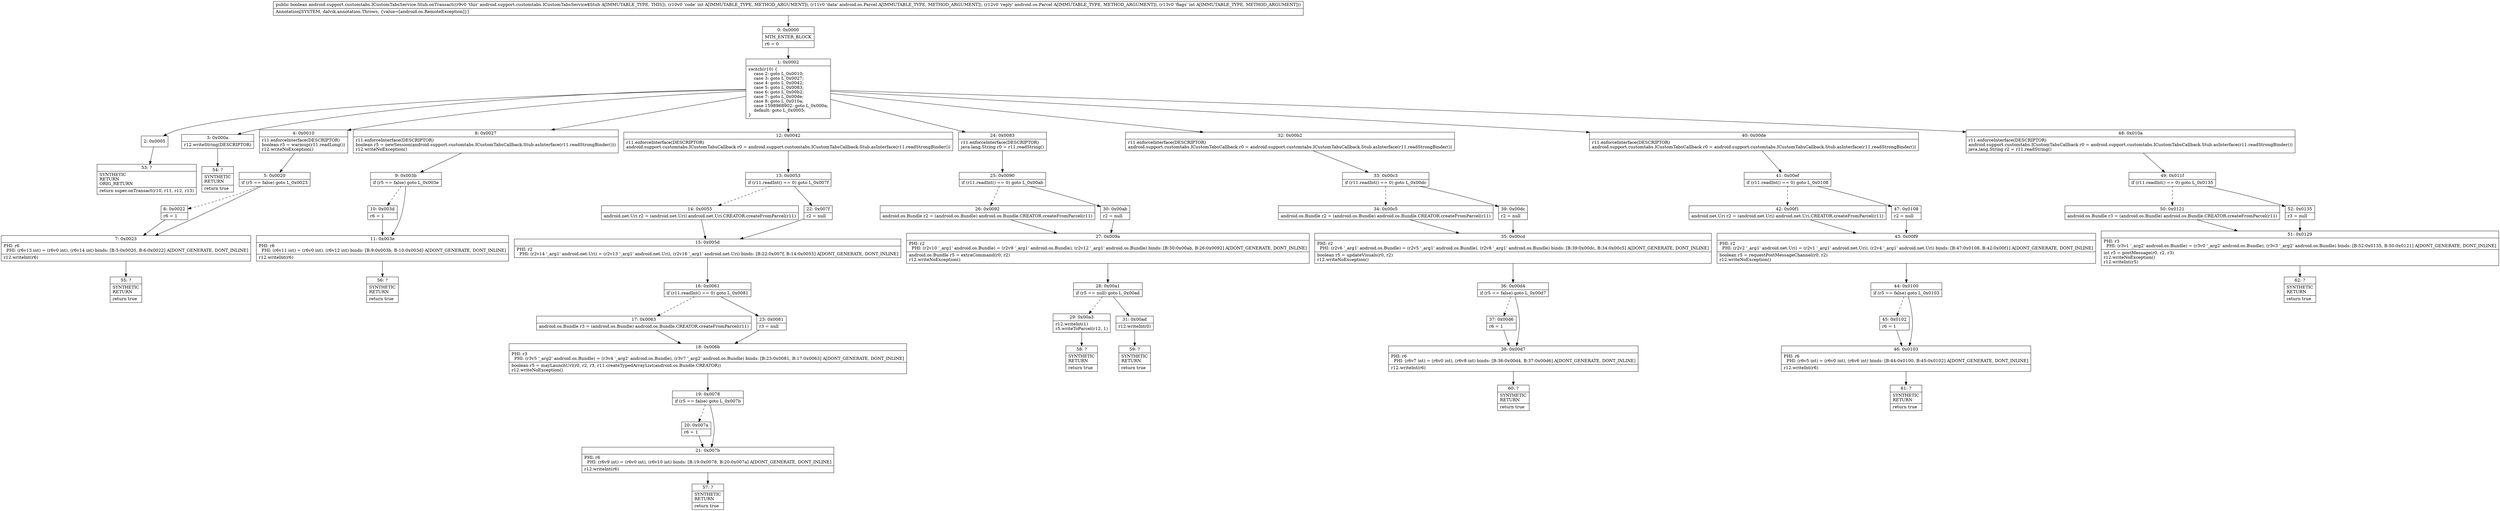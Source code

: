 digraph "CFG forandroid.support.customtabs.ICustomTabsService.Stub.onTransact(ILandroid\/os\/Parcel;Landroid\/os\/Parcel;I)Z" {
Node_0 [shape=record,label="{0\:\ 0x0000|MTH_ENTER_BLOCK\l|r6 = 0\l}"];
Node_1 [shape=record,label="{1\:\ 0x0002|switch(r10) \{\l    case 2: goto L_0x0010;\l    case 3: goto L_0x0027;\l    case 4: goto L_0x0042;\l    case 5: goto L_0x0083;\l    case 6: goto L_0x00b2;\l    case 7: goto L_0x00de;\l    case 8: goto L_0x010a;\l    case 1598968902: goto L_0x000a;\l    default: goto L_0x0005;\l\}\l}"];
Node_2 [shape=record,label="{2\:\ 0x0005}"];
Node_3 [shape=record,label="{3\:\ 0x000a|r12.writeString(DESCRIPTOR)\l}"];
Node_4 [shape=record,label="{4\:\ 0x0010|r11.enforceInterface(DESCRIPTOR)\lboolean r5 = warmup(r11.readLong())\lr12.writeNoException()\l}"];
Node_5 [shape=record,label="{5\:\ 0x0020|if (r5 == false) goto L_0x0023\l}"];
Node_6 [shape=record,label="{6\:\ 0x0022|r6 = 1\l}"];
Node_7 [shape=record,label="{7\:\ 0x0023|PHI: r6 \l  PHI: (r6v13 int) = (r6v0 int), (r6v14 int) binds: [B:5:0x0020, B:6:0x0022] A[DONT_GENERATE, DONT_INLINE]\l|r12.writeInt(r6)\l}"];
Node_8 [shape=record,label="{8\:\ 0x0027|r11.enforceInterface(DESCRIPTOR)\lboolean r5 = newSession(android.support.customtabs.ICustomTabsCallback.Stub.asInterface(r11.readStrongBinder()))\lr12.writeNoException()\l}"];
Node_9 [shape=record,label="{9\:\ 0x003b|if (r5 == false) goto L_0x003e\l}"];
Node_10 [shape=record,label="{10\:\ 0x003d|r6 = 1\l}"];
Node_11 [shape=record,label="{11\:\ 0x003e|PHI: r6 \l  PHI: (r6v11 int) = (r6v0 int), (r6v12 int) binds: [B:9:0x003b, B:10:0x003d] A[DONT_GENERATE, DONT_INLINE]\l|r12.writeInt(r6)\l}"];
Node_12 [shape=record,label="{12\:\ 0x0042|r11.enforceInterface(DESCRIPTOR)\landroid.support.customtabs.ICustomTabsCallback r0 = android.support.customtabs.ICustomTabsCallback.Stub.asInterface(r11.readStrongBinder())\l}"];
Node_13 [shape=record,label="{13\:\ 0x0053|if (r11.readInt() == 0) goto L_0x007f\l}"];
Node_14 [shape=record,label="{14\:\ 0x0055|android.net.Uri r2 = (android.net.Uri) android.net.Uri.CREATOR.createFromParcel(r11)\l}"];
Node_15 [shape=record,label="{15\:\ 0x005d|PHI: r2 \l  PHI: (r2v14 '_arg1' android.net.Uri) = (r2v13 '_arg1' android.net.Uri), (r2v16 '_arg1' android.net.Uri) binds: [B:22:0x007f, B:14:0x0055] A[DONT_GENERATE, DONT_INLINE]\l}"];
Node_16 [shape=record,label="{16\:\ 0x0061|if (r11.readInt() == 0) goto L_0x0081\l}"];
Node_17 [shape=record,label="{17\:\ 0x0063|android.os.Bundle r3 = (android.os.Bundle) android.os.Bundle.CREATOR.createFromParcel(r11)\l}"];
Node_18 [shape=record,label="{18\:\ 0x006b|PHI: r3 \l  PHI: (r3v5 '_arg2' android.os.Bundle) = (r3v4 '_arg2' android.os.Bundle), (r3v7 '_arg2' android.os.Bundle) binds: [B:23:0x0081, B:17:0x0063] A[DONT_GENERATE, DONT_INLINE]\l|boolean r5 = mayLaunchUrl(r0, r2, r3, r11.createTypedArrayList(android.os.Bundle.CREATOR))\lr12.writeNoException()\l}"];
Node_19 [shape=record,label="{19\:\ 0x0078|if (r5 == false) goto L_0x007b\l}"];
Node_20 [shape=record,label="{20\:\ 0x007a|r6 = 1\l}"];
Node_21 [shape=record,label="{21\:\ 0x007b|PHI: r6 \l  PHI: (r6v9 int) = (r6v0 int), (r6v10 int) binds: [B:19:0x0078, B:20:0x007a] A[DONT_GENERATE, DONT_INLINE]\l|r12.writeInt(r6)\l}"];
Node_22 [shape=record,label="{22\:\ 0x007f|r2 = null\l}"];
Node_23 [shape=record,label="{23\:\ 0x0081|r3 = null\l}"];
Node_24 [shape=record,label="{24\:\ 0x0083|r11.enforceInterface(DESCRIPTOR)\ljava.lang.String r0 = r11.readString()\l}"];
Node_25 [shape=record,label="{25\:\ 0x0090|if (r11.readInt() == 0) goto L_0x00ab\l}"];
Node_26 [shape=record,label="{26\:\ 0x0092|android.os.Bundle r2 = (android.os.Bundle) android.os.Bundle.CREATOR.createFromParcel(r11)\l}"];
Node_27 [shape=record,label="{27\:\ 0x009a|PHI: r2 \l  PHI: (r2v10 '_arg1' android.os.Bundle) = (r2v9 '_arg1' android.os.Bundle), (r2v12 '_arg1' android.os.Bundle) binds: [B:30:0x00ab, B:26:0x0092] A[DONT_GENERATE, DONT_INLINE]\l|android.os.Bundle r5 = extraCommand(r0, r2)\lr12.writeNoException()\l}"];
Node_28 [shape=record,label="{28\:\ 0x00a1|if (r5 == null) goto L_0x00ad\l}"];
Node_29 [shape=record,label="{29\:\ 0x00a3|r12.writeInt(1)\lr5.writeToParcel(r12, 1)\l}"];
Node_30 [shape=record,label="{30\:\ 0x00ab|r2 = null\l}"];
Node_31 [shape=record,label="{31\:\ 0x00ad|r12.writeInt(0)\l}"];
Node_32 [shape=record,label="{32\:\ 0x00b2|r11.enforceInterface(DESCRIPTOR)\landroid.support.customtabs.ICustomTabsCallback r0 = android.support.customtabs.ICustomTabsCallback.Stub.asInterface(r11.readStrongBinder())\l}"];
Node_33 [shape=record,label="{33\:\ 0x00c3|if (r11.readInt() == 0) goto L_0x00dc\l}"];
Node_34 [shape=record,label="{34\:\ 0x00c5|android.os.Bundle r2 = (android.os.Bundle) android.os.Bundle.CREATOR.createFromParcel(r11)\l}"];
Node_35 [shape=record,label="{35\:\ 0x00cd|PHI: r2 \l  PHI: (r2v6 '_arg1' android.os.Bundle) = (r2v5 '_arg1' android.os.Bundle), (r2v8 '_arg1' android.os.Bundle) binds: [B:39:0x00dc, B:34:0x00c5] A[DONT_GENERATE, DONT_INLINE]\l|boolean r5 = updateVisuals(r0, r2)\lr12.writeNoException()\l}"];
Node_36 [shape=record,label="{36\:\ 0x00d4|if (r5 == false) goto L_0x00d7\l}"];
Node_37 [shape=record,label="{37\:\ 0x00d6|r6 = 1\l}"];
Node_38 [shape=record,label="{38\:\ 0x00d7|PHI: r6 \l  PHI: (r6v7 int) = (r6v0 int), (r6v8 int) binds: [B:36:0x00d4, B:37:0x00d6] A[DONT_GENERATE, DONT_INLINE]\l|r12.writeInt(r6)\l}"];
Node_39 [shape=record,label="{39\:\ 0x00dc|r2 = null\l}"];
Node_40 [shape=record,label="{40\:\ 0x00de|r11.enforceInterface(DESCRIPTOR)\landroid.support.customtabs.ICustomTabsCallback r0 = android.support.customtabs.ICustomTabsCallback.Stub.asInterface(r11.readStrongBinder())\l}"];
Node_41 [shape=record,label="{41\:\ 0x00ef|if (r11.readInt() == 0) goto L_0x0108\l}"];
Node_42 [shape=record,label="{42\:\ 0x00f1|android.net.Uri r2 = (android.net.Uri) android.net.Uri.CREATOR.createFromParcel(r11)\l}"];
Node_43 [shape=record,label="{43\:\ 0x00f9|PHI: r2 \l  PHI: (r2v2 '_arg1' android.net.Uri) = (r2v1 '_arg1' android.net.Uri), (r2v4 '_arg1' android.net.Uri) binds: [B:47:0x0108, B:42:0x00f1] A[DONT_GENERATE, DONT_INLINE]\l|boolean r5 = requestPostMessageChannel(r0, r2)\lr12.writeNoException()\l}"];
Node_44 [shape=record,label="{44\:\ 0x0100|if (r5 == false) goto L_0x0103\l}"];
Node_45 [shape=record,label="{45\:\ 0x0102|r6 = 1\l}"];
Node_46 [shape=record,label="{46\:\ 0x0103|PHI: r6 \l  PHI: (r6v5 int) = (r6v0 int), (r6v6 int) binds: [B:44:0x0100, B:45:0x0102] A[DONT_GENERATE, DONT_INLINE]\l|r12.writeInt(r6)\l}"];
Node_47 [shape=record,label="{47\:\ 0x0108|r2 = null\l}"];
Node_48 [shape=record,label="{48\:\ 0x010a|r11.enforceInterface(DESCRIPTOR)\landroid.support.customtabs.ICustomTabsCallback r0 = android.support.customtabs.ICustomTabsCallback.Stub.asInterface(r11.readStrongBinder())\ljava.lang.String r2 = r11.readString()\l}"];
Node_49 [shape=record,label="{49\:\ 0x011f|if (r11.readInt() == 0) goto L_0x0135\l}"];
Node_50 [shape=record,label="{50\:\ 0x0121|android.os.Bundle r3 = (android.os.Bundle) android.os.Bundle.CREATOR.createFromParcel(r11)\l}"];
Node_51 [shape=record,label="{51\:\ 0x0129|PHI: r3 \l  PHI: (r3v1 '_arg2' android.os.Bundle) = (r3v0 '_arg2' android.os.Bundle), (r3v3 '_arg2' android.os.Bundle) binds: [B:52:0x0135, B:50:0x0121] A[DONT_GENERATE, DONT_INLINE]\l|int r5 = postMessage(r0, r2, r3)\lr12.writeNoException()\lr12.writeInt(r5)\l}"];
Node_52 [shape=record,label="{52\:\ 0x0135|r3 = null\l}"];
Node_53 [shape=record,label="{53\:\ ?|SYNTHETIC\lRETURN\lORIG_RETURN\l|return super.onTransact(r10, r11, r12, r13)\l}"];
Node_54 [shape=record,label="{54\:\ ?|SYNTHETIC\lRETURN\l|return true\l}"];
Node_55 [shape=record,label="{55\:\ ?|SYNTHETIC\lRETURN\l|return true\l}"];
Node_56 [shape=record,label="{56\:\ ?|SYNTHETIC\lRETURN\l|return true\l}"];
Node_57 [shape=record,label="{57\:\ ?|SYNTHETIC\lRETURN\l|return true\l}"];
Node_58 [shape=record,label="{58\:\ ?|SYNTHETIC\lRETURN\l|return true\l}"];
Node_59 [shape=record,label="{59\:\ ?|SYNTHETIC\lRETURN\l|return true\l}"];
Node_60 [shape=record,label="{60\:\ ?|SYNTHETIC\lRETURN\l|return true\l}"];
Node_61 [shape=record,label="{61\:\ ?|SYNTHETIC\lRETURN\l|return true\l}"];
Node_62 [shape=record,label="{62\:\ ?|SYNTHETIC\lRETURN\l|return true\l}"];
MethodNode[shape=record,label="{public boolean android.support.customtabs.ICustomTabsService.Stub.onTransact((r9v0 'this' android.support.customtabs.ICustomTabsService$Stub A[IMMUTABLE_TYPE, THIS]), (r10v0 'code' int A[IMMUTABLE_TYPE, METHOD_ARGUMENT]), (r11v0 'data' android.os.Parcel A[IMMUTABLE_TYPE, METHOD_ARGUMENT]), (r12v0 'reply' android.os.Parcel A[IMMUTABLE_TYPE, METHOD_ARGUMENT]), (r13v0 'flags' int A[IMMUTABLE_TYPE, METHOD_ARGUMENT]))  | Annotation[SYSTEM, dalvik.annotation.Throws, \{value=[android.os.RemoteException]\}]\l}"];
MethodNode -> Node_0;
Node_0 -> Node_1;
Node_1 -> Node_2;
Node_1 -> Node_3;
Node_1 -> Node_4;
Node_1 -> Node_8;
Node_1 -> Node_12;
Node_1 -> Node_24;
Node_1 -> Node_32;
Node_1 -> Node_40;
Node_1 -> Node_48;
Node_2 -> Node_53;
Node_3 -> Node_54;
Node_4 -> Node_5;
Node_5 -> Node_6[style=dashed];
Node_5 -> Node_7;
Node_6 -> Node_7;
Node_7 -> Node_55;
Node_8 -> Node_9;
Node_9 -> Node_10[style=dashed];
Node_9 -> Node_11;
Node_10 -> Node_11;
Node_11 -> Node_56;
Node_12 -> Node_13;
Node_13 -> Node_14[style=dashed];
Node_13 -> Node_22;
Node_14 -> Node_15;
Node_15 -> Node_16;
Node_16 -> Node_17[style=dashed];
Node_16 -> Node_23;
Node_17 -> Node_18;
Node_18 -> Node_19;
Node_19 -> Node_20[style=dashed];
Node_19 -> Node_21;
Node_20 -> Node_21;
Node_21 -> Node_57;
Node_22 -> Node_15;
Node_23 -> Node_18;
Node_24 -> Node_25;
Node_25 -> Node_26[style=dashed];
Node_25 -> Node_30;
Node_26 -> Node_27;
Node_27 -> Node_28;
Node_28 -> Node_29[style=dashed];
Node_28 -> Node_31;
Node_29 -> Node_58;
Node_30 -> Node_27;
Node_31 -> Node_59;
Node_32 -> Node_33;
Node_33 -> Node_34[style=dashed];
Node_33 -> Node_39;
Node_34 -> Node_35;
Node_35 -> Node_36;
Node_36 -> Node_37[style=dashed];
Node_36 -> Node_38;
Node_37 -> Node_38;
Node_38 -> Node_60;
Node_39 -> Node_35;
Node_40 -> Node_41;
Node_41 -> Node_42[style=dashed];
Node_41 -> Node_47;
Node_42 -> Node_43;
Node_43 -> Node_44;
Node_44 -> Node_45[style=dashed];
Node_44 -> Node_46;
Node_45 -> Node_46;
Node_46 -> Node_61;
Node_47 -> Node_43;
Node_48 -> Node_49;
Node_49 -> Node_50[style=dashed];
Node_49 -> Node_52;
Node_50 -> Node_51;
Node_51 -> Node_62;
Node_52 -> Node_51;
}

